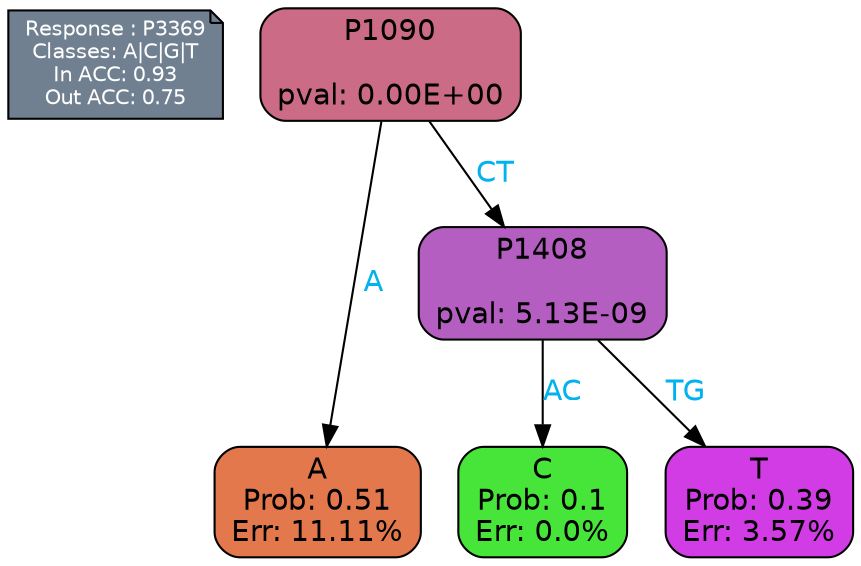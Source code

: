 digraph Tree {
node [shape=box, style="filled, rounded", color="black", fontname=helvetica] ;
graph [ranksep=equally, splines=polylines, bgcolor=transparent, dpi=600] ;
edge [fontname=helvetica] ;
LEGEND [label="Response : P3369
Classes: A|C|G|T
In ACC: 0.93
Out ACC: 0.75
",shape=note,align=left,style=filled,fillcolor="slategray",fontcolor="white",fontsize=10];1 [label="P1090

pval: 0.00E+00", fillcolor="#cc6b86"] ;
2 [label="A
Prob: 0.51
Err: 11.11%", fillcolor="#e3784c"] ;
3 [label="P1408

pval: 5.13E-09", fillcolor="#b55ec2"] ;
4 [label="C
Prob: 0.1
Err: 0.0%", fillcolor="#47e539"] ;
5 [label="T
Prob: 0.39
Err: 3.57%", fillcolor="#d13ce5"] ;
1 -> 2 [label="A",fontcolor=deepskyblue2] ;
1 -> 3 [label="CT",fontcolor=deepskyblue2] ;
3 -> 4 [label="AC",fontcolor=deepskyblue2] ;
3 -> 5 [label="TG",fontcolor=deepskyblue2] ;
{rank = same; 2;4;5;}{rank = same; LEGEND;1;}}